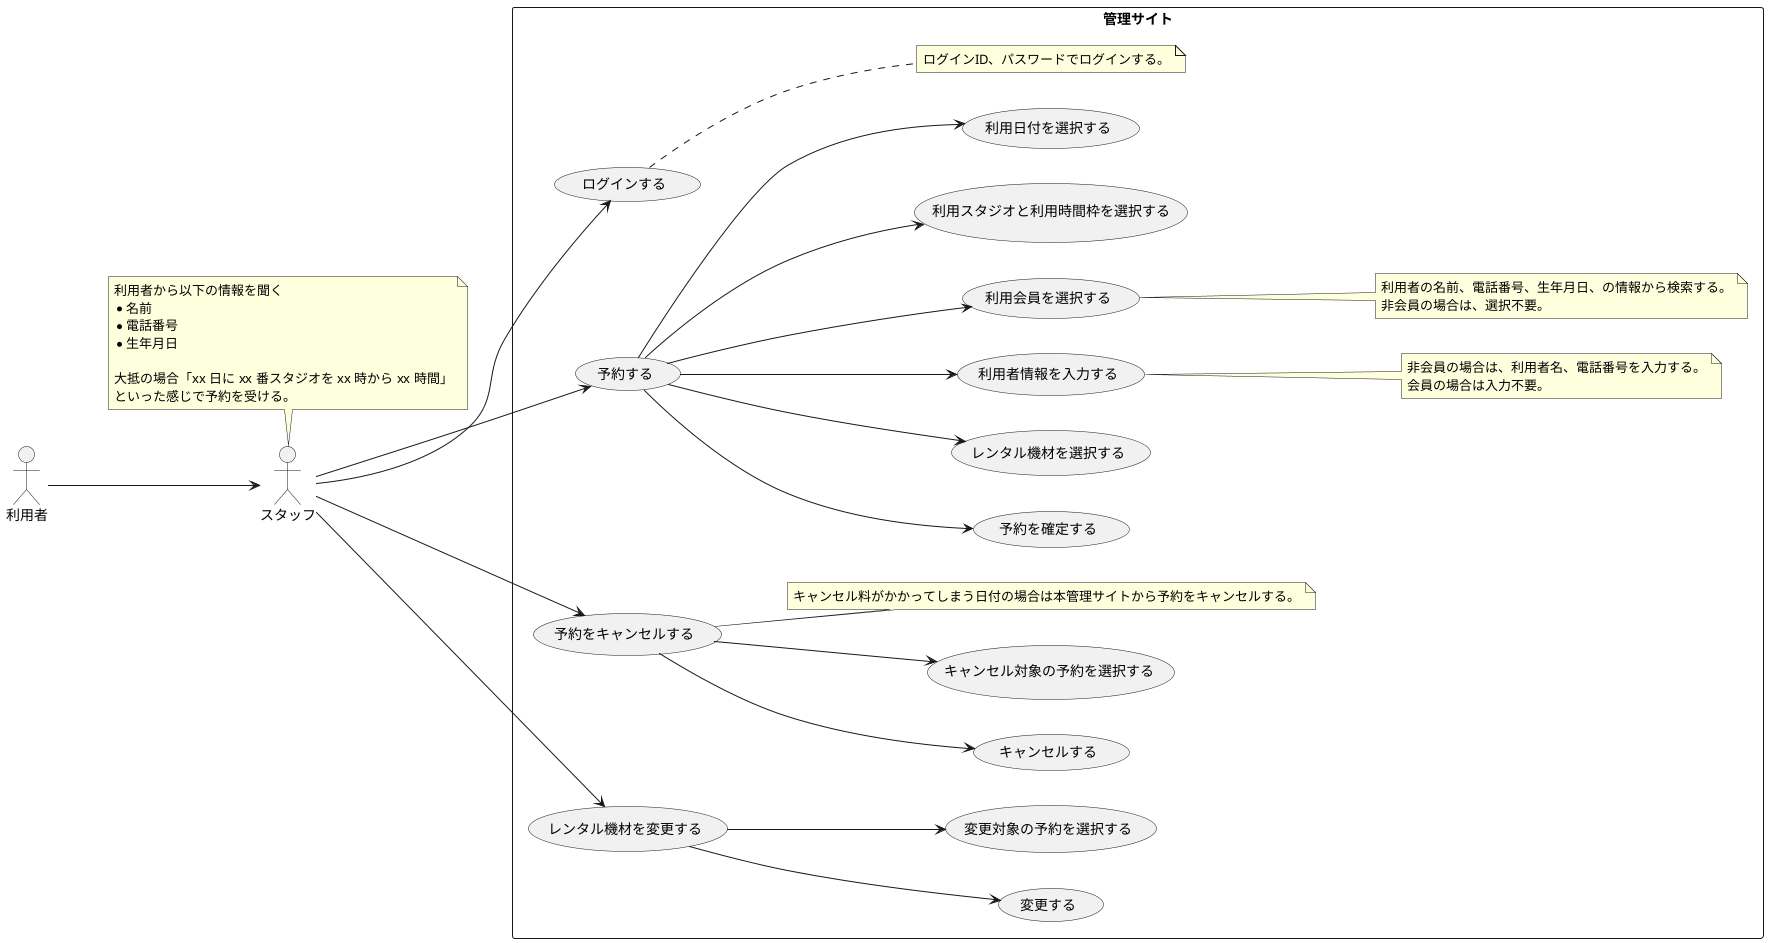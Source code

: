 @startuml Usecase

left to right direction

actor 利用者
actor スタッフ

利用者 --> スタッフ

note top of スタッフ
利用者から以下の情報を聞く
* 名前
* 電話番号
* 生年月日

大抵の場合「xx 日に xx 番スタジオを xx 時から xx 時間」
といった感じで予約を受ける。
end note

rectangle 管理サイト {
    スタッフ --> (ログインする)
    スタッフ --> (予約する)
    (予約する) --> (予約を確定する)
    (予約する) --> (レンタル機材を選択する)
    (予約する) --> (利用者情報を入力する)
    (予約する) --> (利用会員を選択する)
    (予約する) --> (利用スタジオと利用時間枠を選択する)
    (予約する) --> (利用日付を選択する)

    note right of (ログインする)
    ログインID、パスワードでログインする。
    end note

    note right of (利用会員を選択する)
    利用者の名前、電話番号、生年月日、の情報から検索する。
    非会員の場合は、選択不要。
    end note

    note right of (利用者情報を入力する)
    非会員の場合は、利用者名、電話番号を入力する。
    会員の場合は入力不要。
    end note

    スタッフ --> (予約をキャンセルする)
    (予約をキャンセルする) --> (キャンセルする)
    (予約をキャンセルする) --> (キャンセル対象の予約を選択する)

    note right of (予約をキャンセルする)
    キャンセル料がかかってしまう日付の場合は本管理サイトから予約をキャンセルする。
    end note

    スタッフ --> (レンタル機材を変更する)
    (レンタル機材を変更する) --> (変更する)
    (レンタル機材を変更する) --> (変更対象の予約を選択する)
}

@enduml
